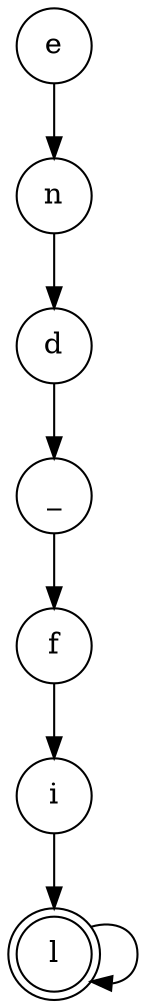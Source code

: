 digraph {   
    node [shape = doublecircle, color = black] l ;
    node [shape = circle];
    node [color= black];
    e -> n -> d -> _ -> f -> i -> l -> l;	
}
